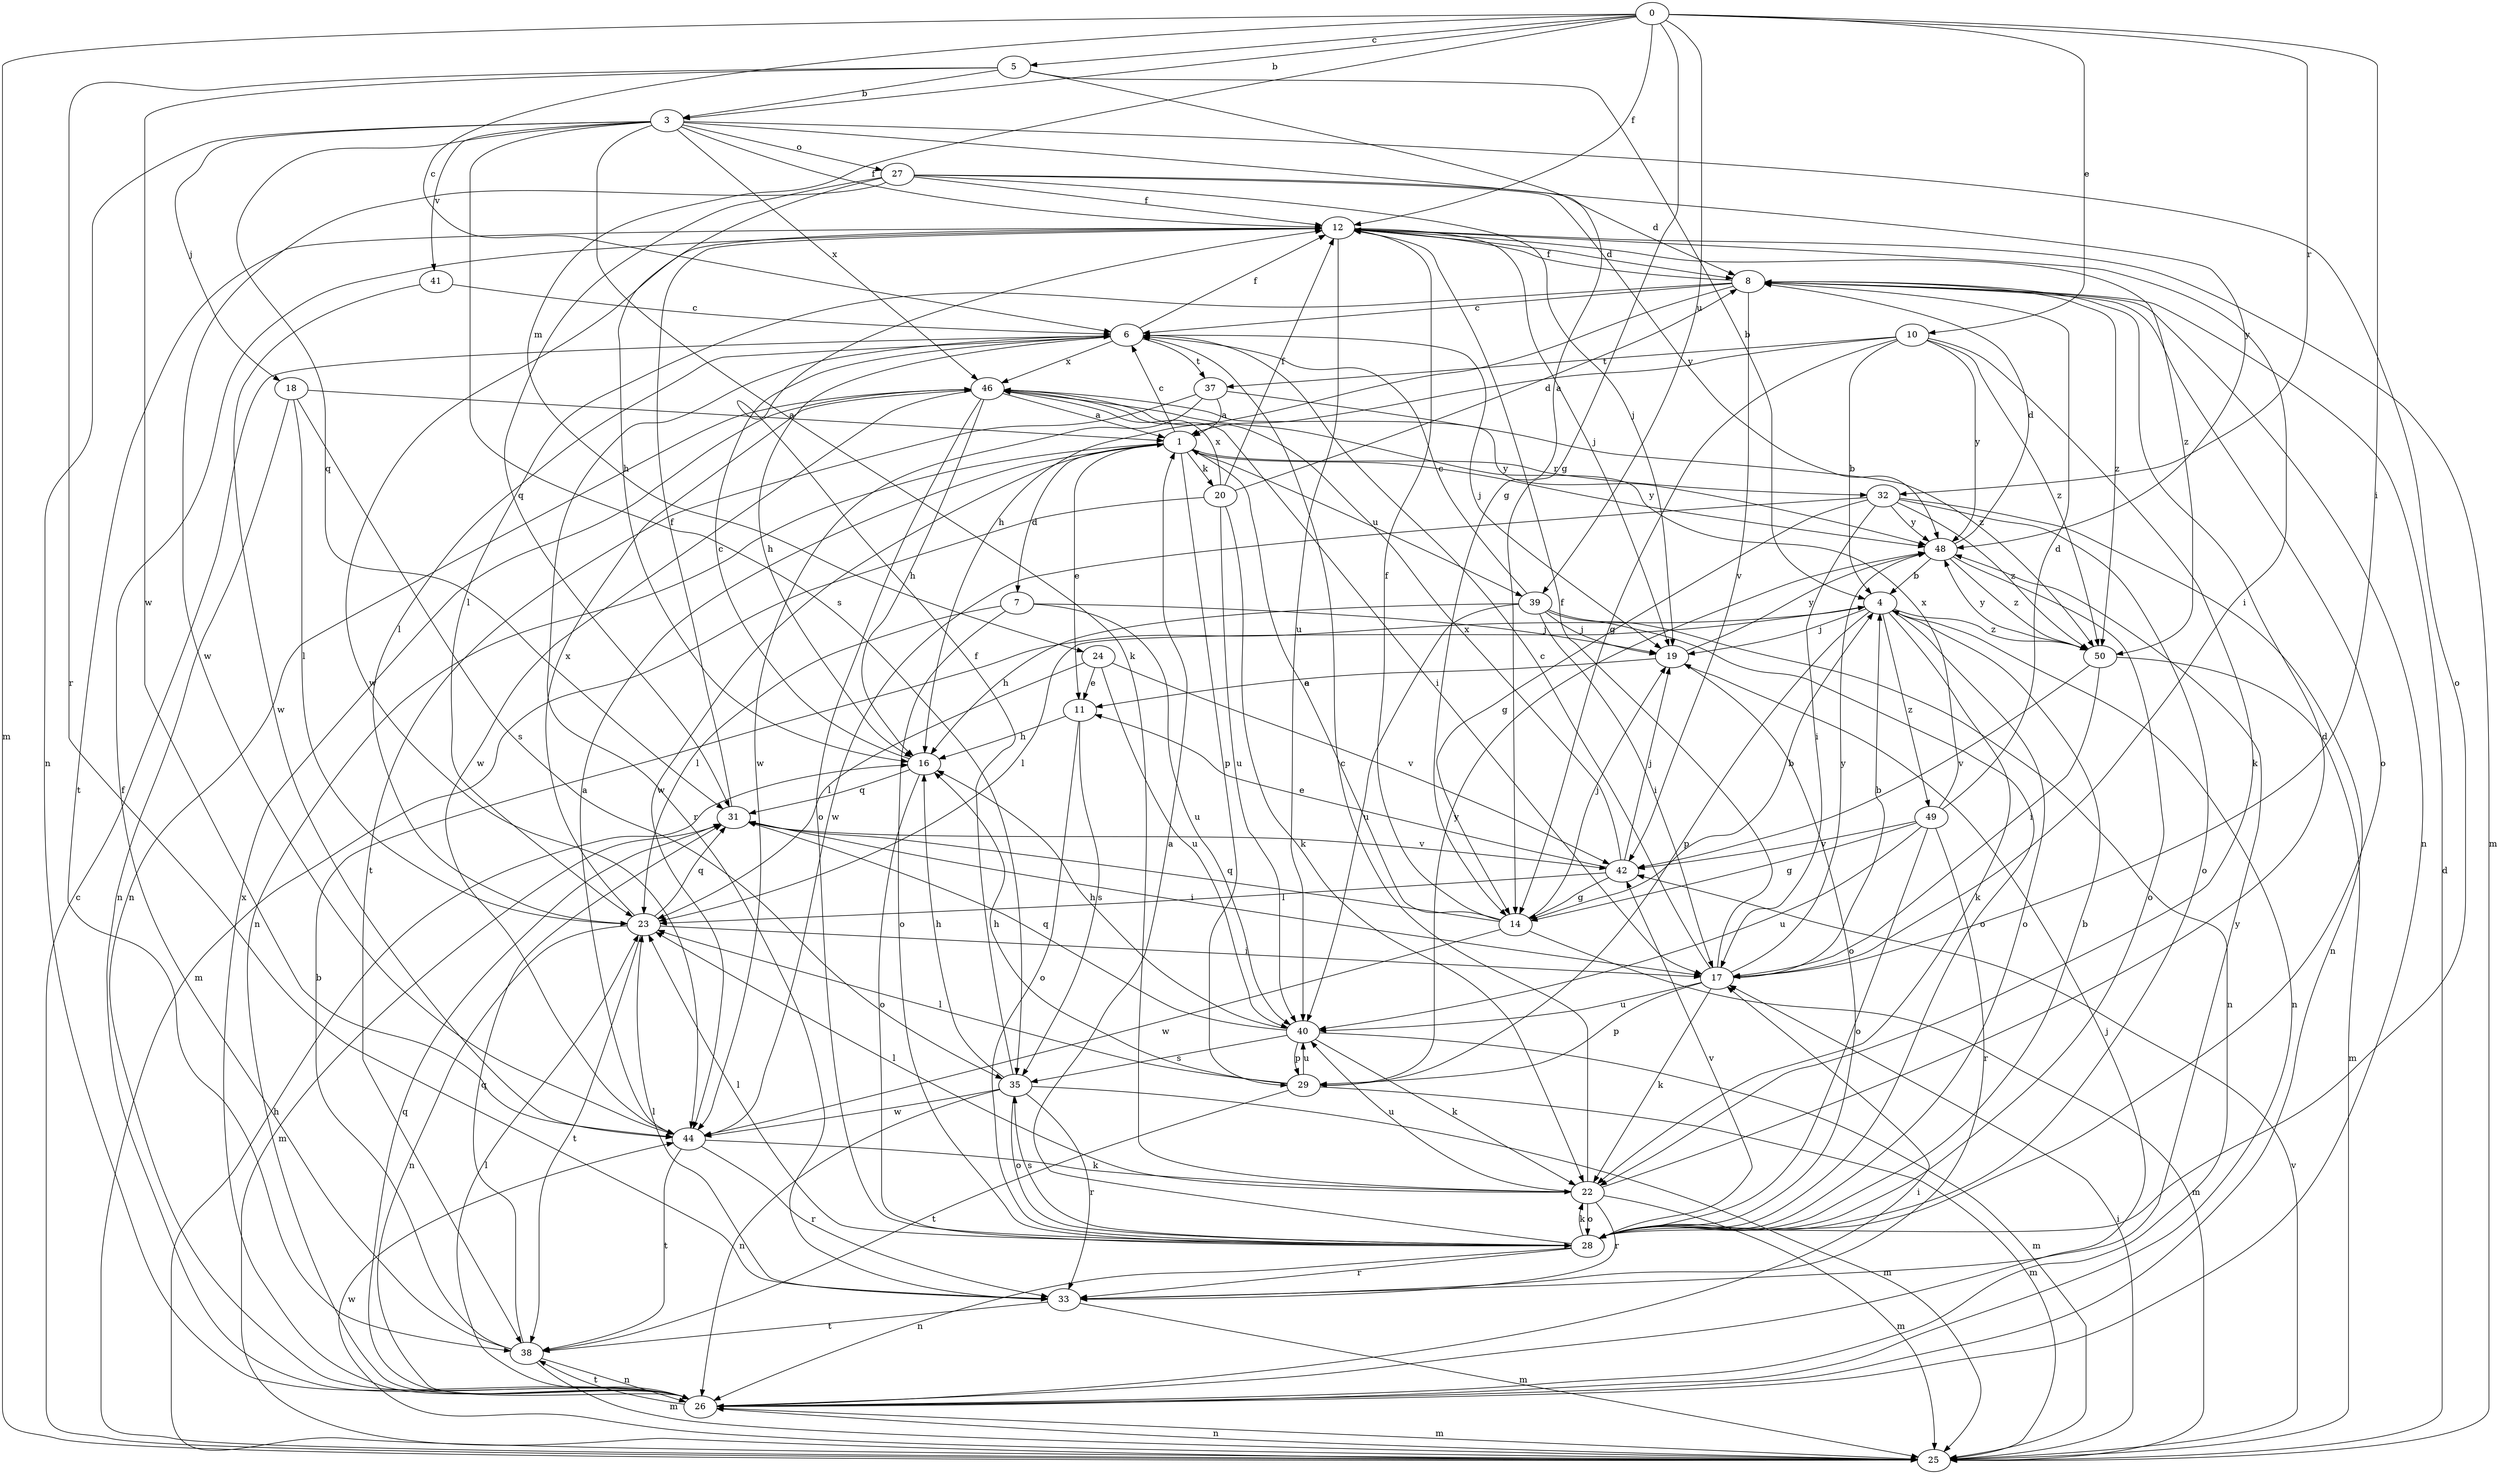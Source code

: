 strict digraph  {
0;
1;
3;
4;
5;
6;
7;
8;
10;
11;
12;
14;
16;
17;
18;
19;
20;
22;
23;
24;
25;
26;
27;
28;
29;
31;
32;
33;
35;
37;
38;
39;
40;
41;
42;
44;
46;
48;
49;
50;
0 -> 3  [label=b];
0 -> 5  [label=c];
0 -> 6  [label=c];
0 -> 10  [label=e];
0 -> 12  [label=f];
0 -> 14  [label=g];
0 -> 17  [label=i];
0 -> 24  [label=m];
0 -> 25  [label=m];
0 -> 32  [label=r];
0 -> 39  [label=u];
1 -> 6  [label=c];
1 -> 7  [label=d];
1 -> 11  [label=e];
1 -> 20  [label=k];
1 -> 26  [label=n];
1 -> 29  [label=p];
1 -> 32  [label=r];
1 -> 39  [label=u];
1 -> 44  [label=w];
1 -> 48  [label=y];
3 -> 12  [label=f];
3 -> 18  [label=j];
3 -> 22  [label=k];
3 -> 26  [label=n];
3 -> 27  [label=o];
3 -> 28  [label=o];
3 -> 31  [label=q];
3 -> 35  [label=s];
3 -> 41  [label=v];
3 -> 46  [label=x];
3 -> 48  [label=y];
4 -> 19  [label=j];
4 -> 22  [label=k];
4 -> 23  [label=l];
4 -> 26  [label=n];
4 -> 28  [label=o];
4 -> 29  [label=p];
4 -> 49  [label=z];
4 -> 50  [label=z];
5 -> 3  [label=b];
5 -> 4  [label=b];
5 -> 14  [label=g];
5 -> 33  [label=r];
5 -> 44  [label=w];
6 -> 12  [label=f];
6 -> 16  [label=h];
6 -> 19  [label=j];
6 -> 23  [label=l];
6 -> 33  [label=r];
6 -> 37  [label=t];
6 -> 46  [label=x];
7 -> 19  [label=j];
7 -> 23  [label=l];
7 -> 28  [label=o];
7 -> 40  [label=u];
8 -> 6  [label=c];
8 -> 12  [label=f];
8 -> 16  [label=h];
8 -> 23  [label=l];
8 -> 26  [label=n];
8 -> 28  [label=o];
8 -> 42  [label=v];
8 -> 50  [label=z];
10 -> 1  [label=a];
10 -> 4  [label=b];
10 -> 14  [label=g];
10 -> 22  [label=k];
10 -> 37  [label=t];
10 -> 48  [label=y];
10 -> 50  [label=z];
11 -> 16  [label=h];
11 -> 28  [label=o];
11 -> 35  [label=s];
12 -> 8  [label=d];
12 -> 17  [label=i];
12 -> 19  [label=j];
12 -> 25  [label=m];
12 -> 38  [label=t];
12 -> 40  [label=u];
12 -> 44  [label=w];
12 -> 50  [label=z];
14 -> 1  [label=a];
14 -> 4  [label=b];
14 -> 12  [label=f];
14 -> 19  [label=j];
14 -> 25  [label=m];
14 -> 31  [label=q];
14 -> 44  [label=w];
16 -> 6  [label=c];
16 -> 28  [label=o];
16 -> 31  [label=q];
17 -> 4  [label=b];
17 -> 6  [label=c];
17 -> 12  [label=f];
17 -> 22  [label=k];
17 -> 29  [label=p];
17 -> 40  [label=u];
17 -> 48  [label=y];
18 -> 1  [label=a];
18 -> 23  [label=l];
18 -> 26  [label=n];
18 -> 35  [label=s];
19 -> 11  [label=e];
19 -> 28  [label=o];
19 -> 48  [label=y];
20 -> 8  [label=d];
20 -> 12  [label=f];
20 -> 22  [label=k];
20 -> 25  [label=m];
20 -> 40  [label=u];
20 -> 46  [label=x];
22 -> 6  [label=c];
22 -> 8  [label=d];
22 -> 23  [label=l];
22 -> 25  [label=m];
22 -> 28  [label=o];
22 -> 33  [label=r];
22 -> 40  [label=u];
23 -> 17  [label=i];
23 -> 26  [label=n];
23 -> 31  [label=q];
23 -> 38  [label=t];
23 -> 46  [label=x];
24 -> 11  [label=e];
24 -> 23  [label=l];
24 -> 40  [label=u];
24 -> 42  [label=v];
25 -> 6  [label=c];
25 -> 8  [label=d];
25 -> 16  [label=h];
25 -> 17  [label=i];
25 -> 26  [label=n];
25 -> 42  [label=v];
25 -> 44  [label=w];
26 -> 17  [label=i];
26 -> 19  [label=j];
26 -> 23  [label=l];
26 -> 25  [label=m];
26 -> 31  [label=q];
26 -> 38  [label=t];
26 -> 46  [label=x];
27 -> 8  [label=d];
27 -> 12  [label=f];
27 -> 16  [label=h];
27 -> 19  [label=j];
27 -> 31  [label=q];
27 -> 44  [label=w];
27 -> 48  [label=y];
28 -> 1  [label=a];
28 -> 4  [label=b];
28 -> 22  [label=k];
28 -> 23  [label=l];
28 -> 26  [label=n];
28 -> 33  [label=r];
28 -> 35  [label=s];
28 -> 42  [label=v];
29 -> 16  [label=h];
29 -> 23  [label=l];
29 -> 25  [label=m];
29 -> 38  [label=t];
29 -> 40  [label=u];
29 -> 48  [label=y];
31 -> 12  [label=f];
31 -> 17  [label=i];
31 -> 25  [label=m];
31 -> 42  [label=v];
32 -> 14  [label=g];
32 -> 17  [label=i];
32 -> 26  [label=n];
32 -> 28  [label=o];
32 -> 44  [label=w];
32 -> 48  [label=y];
32 -> 50  [label=z];
33 -> 23  [label=l];
33 -> 25  [label=m];
33 -> 38  [label=t];
33 -> 48  [label=y];
35 -> 12  [label=f];
35 -> 16  [label=h];
35 -> 25  [label=m];
35 -> 26  [label=n];
35 -> 28  [label=o];
35 -> 33  [label=r];
35 -> 44  [label=w];
37 -> 1  [label=a];
37 -> 38  [label=t];
37 -> 44  [label=w];
37 -> 50  [label=z];
38 -> 4  [label=b];
38 -> 12  [label=f];
38 -> 25  [label=m];
38 -> 26  [label=n];
38 -> 31  [label=q];
39 -> 6  [label=c];
39 -> 16  [label=h];
39 -> 17  [label=i];
39 -> 19  [label=j];
39 -> 26  [label=n];
39 -> 28  [label=o];
39 -> 40  [label=u];
40 -> 16  [label=h];
40 -> 22  [label=k];
40 -> 25  [label=m];
40 -> 29  [label=p];
40 -> 31  [label=q];
40 -> 35  [label=s];
41 -> 6  [label=c];
41 -> 44  [label=w];
42 -> 11  [label=e];
42 -> 14  [label=g];
42 -> 19  [label=j];
42 -> 23  [label=l];
42 -> 46  [label=x];
44 -> 1  [label=a];
44 -> 22  [label=k];
44 -> 33  [label=r];
44 -> 38  [label=t];
46 -> 1  [label=a];
46 -> 16  [label=h];
46 -> 17  [label=i];
46 -> 26  [label=n];
46 -> 28  [label=o];
46 -> 44  [label=w];
46 -> 48  [label=y];
48 -> 4  [label=b];
48 -> 8  [label=d];
48 -> 28  [label=o];
48 -> 50  [label=z];
49 -> 8  [label=d];
49 -> 14  [label=g];
49 -> 28  [label=o];
49 -> 33  [label=r];
49 -> 40  [label=u];
49 -> 42  [label=v];
49 -> 46  [label=x];
50 -> 17  [label=i];
50 -> 25  [label=m];
50 -> 42  [label=v];
50 -> 48  [label=y];
}
